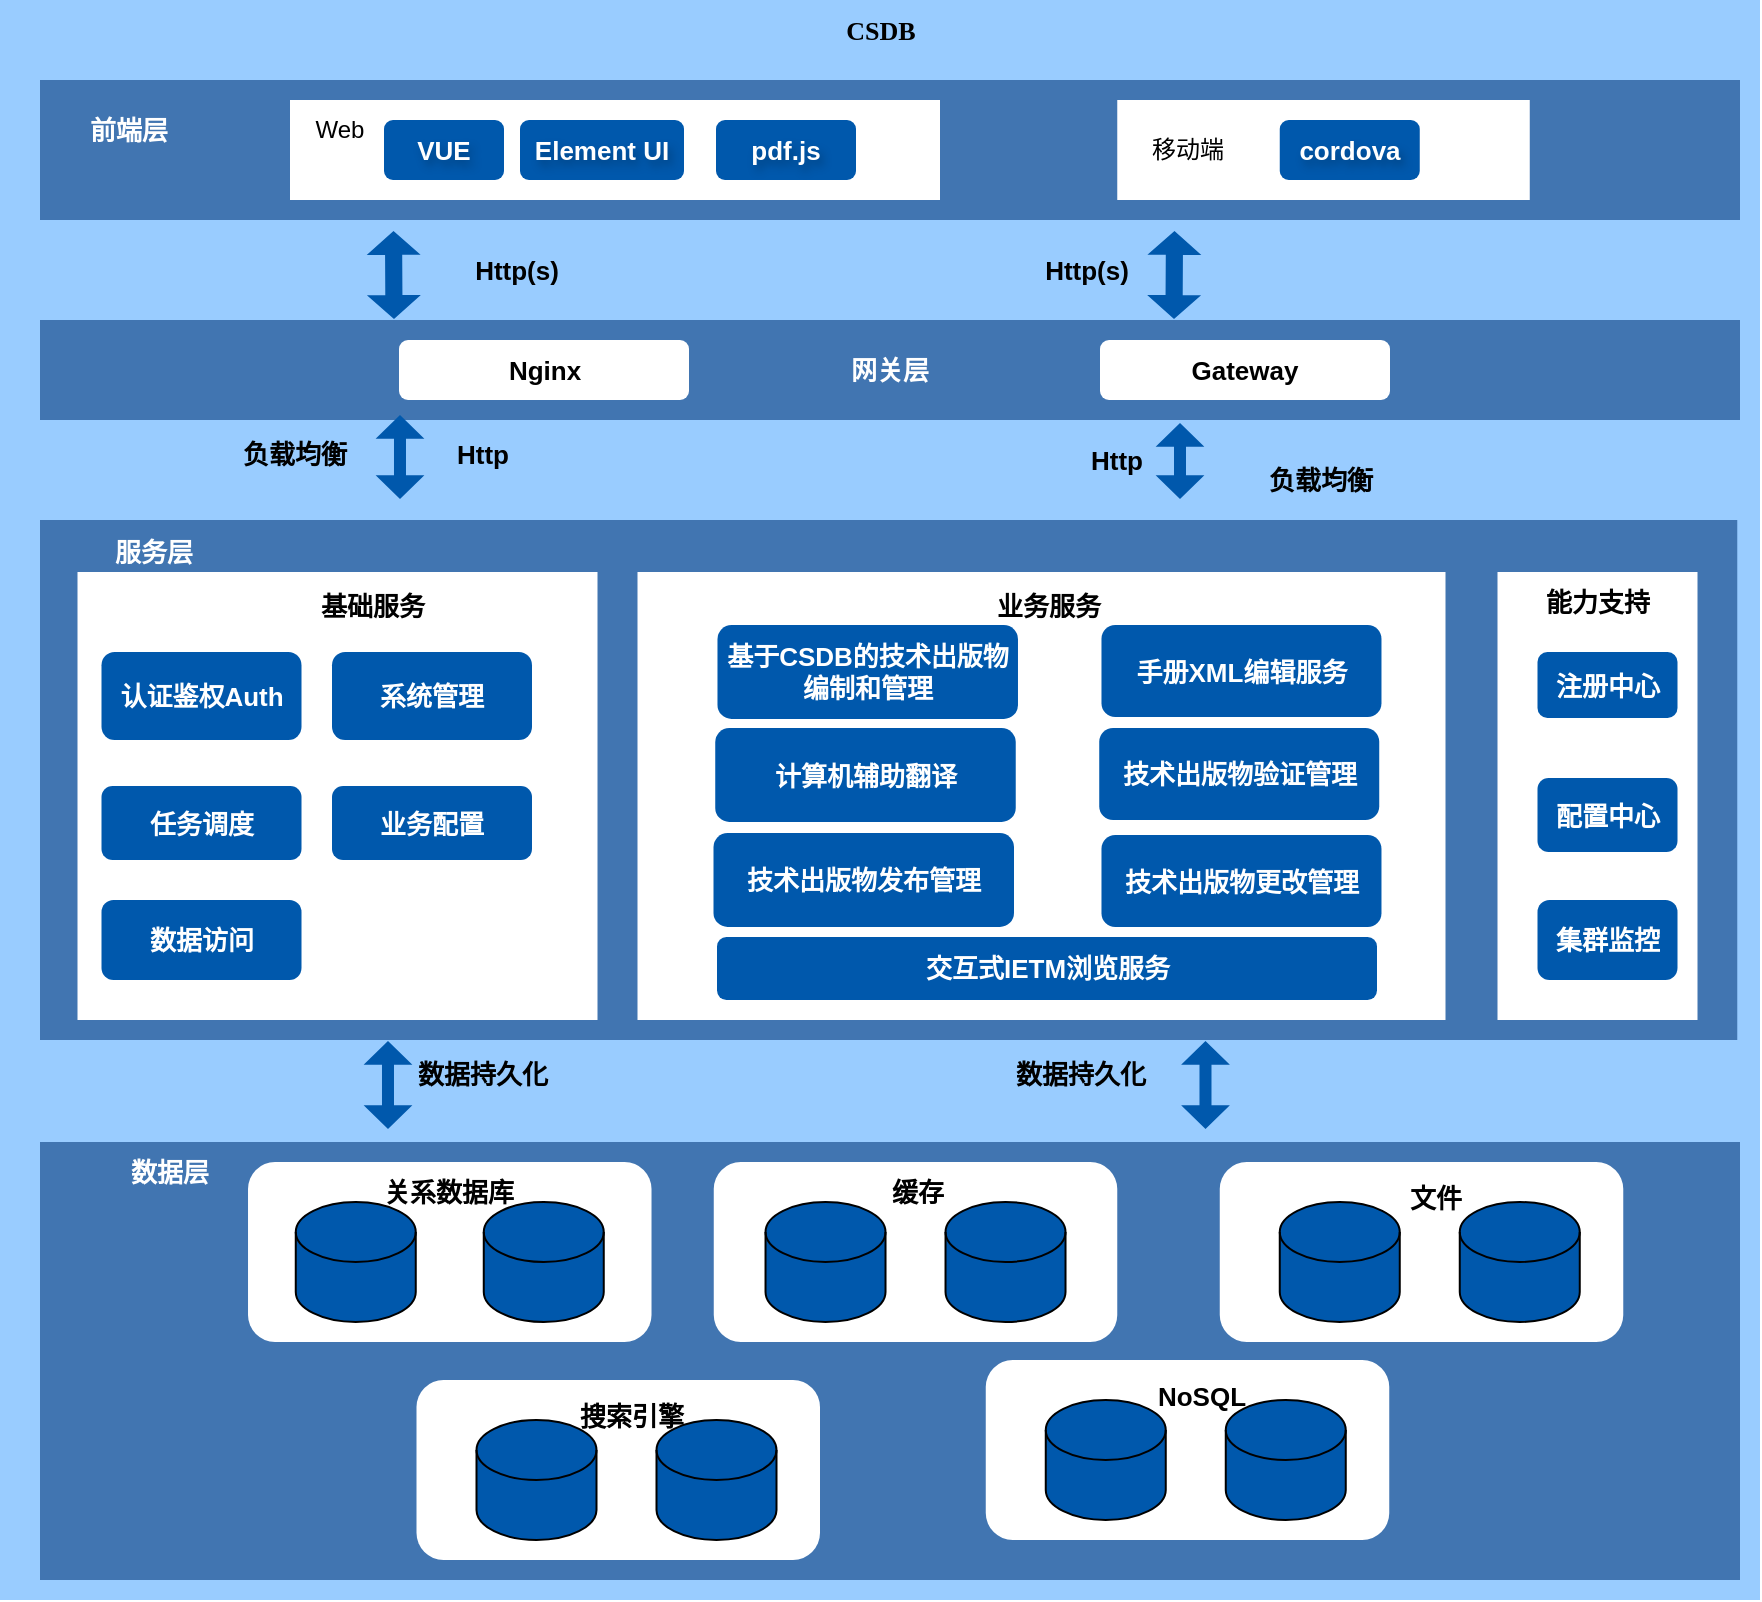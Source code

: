 <mxfile version="28.2.8">
  <diagram name="第 1 页" id="q92rqku9pE3a5vbVtCFD">
    <mxGraphModel dx="1737" dy="878" grid="1" gridSize="10" guides="1" tooltips="1" connect="1" arrows="1" fold="1" page="1" pageScale="1" pageWidth="827" pageHeight="1169" math="0" shadow="0">
      <root>
        <mxCell id="0" />
        <mxCell id="1" parent="0" />
        <mxCell id="Ivl998PBN1qMjH0AaX_G-1" value="" style="rounded=0;whiteSpace=wrap;html=1;fillColor=#99CCFF;strokeColor=none;" vertex="1" parent="1">
          <mxGeometry x="280" y="110" width="880" height="800" as="geometry" />
        </mxCell>
        <mxCell id="Ivl998PBN1qMjH0AaX_G-2" value="" style="rounded=0;whiteSpace=wrap;html=1;fillColor=#4175B1;strokeColor=none;" vertex="1" parent="1">
          <mxGeometry x="300" y="370" width="848.63" height="260" as="geometry" />
        </mxCell>
        <mxCell id="Ivl998PBN1qMjH0AaX_G-3" value="" style="rounded=0;whiteSpace=wrap;html=1;fillColor=#4175B1;strokeColor=none;" vertex="1" parent="1">
          <mxGeometry x="300" y="681" width="850" height="219" as="geometry" />
        </mxCell>
        <mxCell id="Ivl998PBN1qMjH0AaX_G-4" value="" style="rounded=1;whiteSpace=wrap;html=1;dashed=1;fontStyle=1;fontSize=13;fillColor=#FFFFFF;strokeColor=none;" vertex="1" parent="1">
          <mxGeometry x="404.01" y="691" width="201.75" height="90" as="geometry" />
        </mxCell>
        <mxCell id="Ivl998PBN1qMjH0AaX_G-5" value="" style="rounded=0;whiteSpace=wrap;html=1;fontStyle=1;fontSize=13;fillColor=#FFFFFF;strokeColor=none;" vertex="1" parent="1">
          <mxGeometry x="318.75" y="396" width="260" height="224" as="geometry" />
        </mxCell>
        <mxCell id="Ivl998PBN1qMjH0AaX_G-6" value="" style="rounded=0;whiteSpace=wrap;html=1;fontStyle=1;fontSize=13;fillColor=#FFFFFF;strokeColor=none;" vertex="1" parent="1">
          <mxGeometry x="1028.75" y="396" width="100" height="224" as="geometry" />
        </mxCell>
        <mxCell id="Ivl998PBN1qMjH0AaX_G-7" value="注册中心" style="rounded=1;whiteSpace=wrap;html=1;fontStyle=1;fontSize=13;strokeColor=none;fillColor=#0058AC;fontColor=#FFFFFF;" vertex="1" parent="1">
          <mxGeometry x="1048.75" y="436" width="70" height="33" as="geometry" />
        </mxCell>
        <mxCell id="Ivl998PBN1qMjH0AaX_G-8" value="配置中心" style="rounded=1;whiteSpace=wrap;html=1;fontStyle=1;fontSize=13;strokeColor=none;fillColor=#0058AC;fontColor=#FFFFFF;" vertex="1" parent="1">
          <mxGeometry x="1048.75" y="499" width="70" height="37" as="geometry" />
        </mxCell>
        <mxCell id="Ivl998PBN1qMjH0AaX_G-9" value="集群监控" style="rounded=1;whiteSpace=wrap;html=1;fontStyle=1;fontSize=13;strokeColor=none;fillColor=#0058AC;fontColor=#FFFFFF;" vertex="1" parent="1">
          <mxGeometry x="1048.75" y="560" width="70" height="40" as="geometry" />
        </mxCell>
        <mxCell id="Ivl998PBN1qMjH0AaX_G-10" value="数据层" style="text;html=1;align=center;verticalAlign=middle;whiteSpace=wrap;rounded=0;fontStyle=1;fontSize=13;strokeColor=none;fontColor=#FFFFFF;" vertex="1" parent="1">
          <mxGeometry x="334.63" y="681" width="60" height="30" as="geometry" />
        </mxCell>
        <mxCell id="Ivl998PBN1qMjH0AaX_G-11" value="" style="shape=cylinder3;whiteSpace=wrap;html=1;boundedLbl=1;backgroundOutline=1;size=15;fontStyle=1;fontSize=13;strokeColor=default;fillColor=#0058AC;" vertex="1" parent="1">
          <mxGeometry x="427.88" y="711" width="60" height="60" as="geometry" />
        </mxCell>
        <mxCell id="Ivl998PBN1qMjH0AaX_G-12" value="" style="shape=cylinder3;whiteSpace=wrap;html=1;boundedLbl=1;backgroundOutline=1;size=15;fontStyle=1;fontSize=13;strokeColor=default;fillColor=#0058AC;" vertex="1" parent="1">
          <mxGeometry x="521.88" y="711" width="60" height="60" as="geometry" />
        </mxCell>
        <mxCell id="Ivl998PBN1qMjH0AaX_G-13" value="基础服务" style="text;html=1;align=center;verticalAlign=middle;resizable=0;points=[];autosize=1;strokeColor=none;fillColor=none;fontStyle=1;fontSize=13;" vertex="1" parent="1">
          <mxGeometry x="425.75" y="398" width="80" height="30" as="geometry" />
        </mxCell>
        <mxCell id="Ivl998PBN1qMjH0AaX_G-14" value="认证鉴权Auth" style="rounded=1;whiteSpace=wrap;html=1;fontStyle=1;fontSize=13;strokeColor=none;fillColor=#0058AC;fontColor=#FFFFFF;" vertex="1" parent="1">
          <mxGeometry x="330.75" y="436" width="100" height="44" as="geometry" />
        </mxCell>
        <mxCell id="Ivl998PBN1qMjH0AaX_G-15" value="任务调度" style="rounded=1;whiteSpace=wrap;html=1;fontStyle=1;fontSize=13;strokeColor=none;fillColor=#0058AC;fontColor=#FFFFFF;" vertex="1" parent="1">
          <mxGeometry x="330.75" y="503" width="100" height="37" as="geometry" />
        </mxCell>
        <mxCell id="Ivl998PBN1qMjH0AaX_G-16" value="数据访问" style="rounded=1;whiteSpace=wrap;html=1;fontStyle=1;fontSize=13;strokeColor=none;fillColor=#0058AC;fontColor=#FFFFFF;" vertex="1" parent="1">
          <mxGeometry x="330.75" y="560" width="100" height="40" as="geometry" />
        </mxCell>
        <mxCell id="Ivl998PBN1qMjH0AaX_G-17" value="" style="rounded=0;whiteSpace=wrap;html=1;fontStyle=1;fontSize=13;fillColor=#FFFFFF;strokeColor=none;" vertex="1" parent="1">
          <mxGeometry x="598.75" y="396" width="404" height="224" as="geometry" />
        </mxCell>
        <mxCell id="Ivl998PBN1qMjH0AaX_G-18" value="业务服务" style="text;html=1;align=center;verticalAlign=middle;resizable=0;points=[];autosize=1;strokeColor=none;fillColor=none;fontStyle=1;fontSize=13;" vertex="1" parent="1">
          <mxGeometry x="763.75" y="398" width="80" height="30" as="geometry" />
        </mxCell>
        <mxCell id="Ivl998PBN1qMjH0AaX_G-19" value="基于CSDB的技术出版物编制和管理" style="rounded=1;whiteSpace=wrap;html=1;fontStyle=1;fontSize=13;strokeColor=none;fillColor=#0058AC;fontColor=#FFFFFF;" vertex="1" parent="1">
          <mxGeometry x="638.74" y="422.5" width="150.25" height="47" as="geometry" />
        </mxCell>
        <mxCell id="Ivl998PBN1qMjH0AaX_G-22" value="手册XML编辑服务" style="rounded=1;whiteSpace=wrap;html=1;fontStyle=1;fontSize=13;strokeColor=none;fillColor=#0058AC;fontColor=#FFFFFF;" vertex="1" parent="1">
          <mxGeometry x="830.74" y="422.5" width="140" height="46" as="geometry" />
        </mxCell>
        <mxCell id="Ivl998PBN1qMjH0AaX_G-25" value="系统管理" style="rounded=1;whiteSpace=wrap;html=1;fontStyle=1;fontSize=13;strokeColor=none;fillColor=#0058AC;fontColor=#FFFFFF;" vertex="1" parent="1">
          <mxGeometry x="446" y="436" width="100" height="44" as="geometry" />
        </mxCell>
        <mxCell id="Ivl998PBN1qMjH0AaX_G-26" value="业务配置" style="rounded=1;whiteSpace=wrap;html=1;fontStyle=1;fontSize=13;strokeColor=none;fillColor=#0058AC;fontColor=#FFFFFF;" vertex="1" parent="1">
          <mxGeometry x="446" y="503" width="100" height="37" as="geometry" />
        </mxCell>
        <mxCell id="Ivl998PBN1qMjH0AaX_G-30" value="能力支持" style="text;html=1;align=center;verticalAlign=middle;whiteSpace=wrap;rounded=0;fontStyle=1;fontSize=13;strokeColor=none;" vertex="1" parent="1">
          <mxGeometry x="1048.75" y="396" width="60" height="30" as="geometry" />
        </mxCell>
        <mxCell id="Ivl998PBN1qMjH0AaX_G-31" value="&lt;font color=&quot;#ffffff&quot;&gt;网关层&lt;/font&gt;" style="rounded=0;whiteSpace=wrap;html=1;fontStyle=1;fontSize=13;fillColor=#4175B1;strokeColor=none;" vertex="1" parent="1">
          <mxGeometry x="300" y="270" width="850" height="50" as="geometry" />
        </mxCell>
        <mxCell id="Ivl998PBN1qMjH0AaX_G-32" value="" style="rounded=0;whiteSpace=wrap;html=1;fillColor=#4175B1;fontStyle=1;fontSize=13;strokeColor=none;" vertex="1" parent="1">
          <mxGeometry x="300" y="150" width="850" height="70" as="geometry" />
        </mxCell>
        <mxCell id="Ivl998PBN1qMjH0AaX_G-33" value="前端层" style="text;html=1;align=center;verticalAlign=middle;resizable=0;points=[];autosize=1;strokeColor=none;fillColor=none;fontColor=#FFFFFF;fontStyle=1;fontSize=13;" vertex="1" parent="1">
          <mxGeometry x="313.75" y="160" width="60" height="30" as="geometry" />
        </mxCell>
        <mxCell id="Ivl998PBN1qMjH0AaX_G-34" value="" style="rounded=0;whiteSpace=wrap;html=1;fillColor=#FFFFFF;fontStyle=1;fontSize=13;strokeColor=none;" vertex="1" parent="1">
          <mxGeometry x="425" y="160" width="325" height="50" as="geometry" />
        </mxCell>
        <mxCell id="Ivl998PBN1qMjH0AaX_G-37" value="VUE" style="rounded=1;whiteSpace=wrap;html=1;fontStyle=1;fontSize=13;strokeColor=none;fillColor=#0058AC;textShadow=1;fontColor=#FFFFFF;" vertex="1" parent="1">
          <mxGeometry x="472" y="170" width="60" height="30" as="geometry" />
        </mxCell>
        <mxCell id="Ivl998PBN1qMjH0AaX_G-38" value="Element UI" style="rounded=1;whiteSpace=wrap;html=1;fontStyle=1;fontSize=13;strokeColor=none;fillColor=#0058AC;textShadow=1;fontColor=#FFFFFF;" vertex="1" parent="1">
          <mxGeometry x="540" y="170" width="82" height="30" as="geometry" />
        </mxCell>
        <mxCell id="Ivl998PBN1qMjH0AaX_G-39" value="pdf.js" style="rounded=1;whiteSpace=wrap;html=1;fontStyle=1;fontSize=13;strokeColor=none;fillColor=#0058AC;textShadow=1;fontColor=#FFFFFF;" vertex="1" parent="1">
          <mxGeometry x="638" y="170" width="70" height="30" as="geometry" />
        </mxCell>
        <mxCell id="Ivl998PBN1qMjH0AaX_G-40" value="" style="shape=flexArrow;endArrow=classic;startArrow=classic;html=1;rounded=0;width=8.571;startSize=3.64;endSize=3.64;endWidth=17.388;startWidth=17.388;fontStyle=1;fontSize=13;strokeColor=none;fillColor=#0058AC;" edge="1" parent="1">
          <mxGeometry width="100" height="100" relative="1" as="geometry">
            <mxPoint x="477" y="270" as="sourcePoint" />
            <mxPoint x="476.75" y="225" as="targetPoint" />
          </mxGeometry>
        </mxCell>
        <mxCell id="Ivl998PBN1qMjH0AaX_G-41" value="" style="shape=flexArrow;endArrow=classic;startArrow=classic;html=1;rounded=0;width=8.571;startSize=3.64;endSize=3.64;endWidth=17.388;startWidth=17.388;fontStyle=1;fontSize=13;strokeColor=none;fillColor=#0058AC;" edge="1" parent="1">
          <mxGeometry width="100" height="100" relative="1" as="geometry">
            <mxPoint x="867" y="270" as="sourcePoint" />
            <mxPoint x="867.25" y="225" as="targetPoint" />
          </mxGeometry>
        </mxCell>
        <mxCell id="Ivl998PBN1qMjH0AaX_G-42" value="Http(s)" style="text;html=1;align=center;verticalAlign=middle;resizable=0;points=[];autosize=1;strokeColor=none;fillColor=none;fontStyle=1;fontSize=13;" vertex="1" parent="1">
          <mxGeometry x="508.25" y="230" width="60" height="30" as="geometry" />
        </mxCell>
        <mxCell id="Ivl998PBN1qMjH0AaX_G-43" value="Http(s)" style="text;html=1;align=center;verticalAlign=middle;resizable=0;points=[];autosize=1;strokeColor=none;fillColor=none;fontStyle=1;fontSize=13;" vertex="1" parent="1">
          <mxGeometry x="793.25" y="230" width="60" height="30" as="geometry" />
        </mxCell>
        <mxCell id="Ivl998PBN1qMjH0AaX_G-44" value="" style="shape=flexArrow;endArrow=classic;startArrow=classic;html=1;rounded=0;width=6;startSize=3.64;endSize=3.64;endWidth=17.388;startWidth=17.388;entryX=0.197;entryY=0.995;entryDx=0;entryDy=0;entryPerimeter=0;fontStyle=1;fontSize=13;strokeColor=none;fillColor=#0058AC;" edge="1" parent="1">
          <mxGeometry width="100" height="100" relative="1" as="geometry">
            <mxPoint x="480" y="360" as="sourcePoint" />
            <mxPoint x="479.996" y="317.0" as="targetPoint" />
          </mxGeometry>
        </mxCell>
        <mxCell id="Ivl998PBN1qMjH0AaX_G-45" value="" style="shape=flexArrow;endArrow=classic;startArrow=classic;html=1;rounded=0;width=6;startSize=3.64;endSize=3.64;endWidth=17.388;startWidth=17.388;entryX=0.217;entryY=1.055;entryDx=0;entryDy=0;entryPerimeter=0;fontStyle=1;fontSize=13;strokeColor=none;fillColor=#0058AC;" edge="1" parent="1">
          <mxGeometry width="100" height="100" relative="1" as="geometry">
            <mxPoint x="870" y="360" as="sourcePoint" />
            <mxPoint x="870" y="321" as="targetPoint" />
          </mxGeometry>
        </mxCell>
        <mxCell id="Ivl998PBN1qMjH0AaX_G-46" value="Http" style="text;html=1;align=center;verticalAlign=middle;resizable=0;points=[];autosize=1;strokeColor=none;fillColor=none;fontStyle=1;fontSize=13;" vertex="1" parent="1">
          <mxGeometry x="496" y="322" width="50" height="30" as="geometry" />
        </mxCell>
        <mxCell id="Ivl998PBN1qMjH0AaX_G-47" value="Http" style="text;html=1;align=center;verticalAlign=middle;resizable=0;points=[];autosize=1;strokeColor=none;fillColor=none;fontStyle=1;fontSize=13;" vertex="1" parent="1">
          <mxGeometry x="812.76" y="325" width="50" height="30" as="geometry" />
        </mxCell>
        <mxCell id="Ivl998PBN1qMjH0AaX_G-48" value="负载均衡" style="text;html=1;align=center;verticalAlign=middle;resizable=0;points=[];autosize=1;strokeColor=none;fillColor=none;fontStyle=1;fontSize=13;" vertex="1" parent="1">
          <mxGeometry x="387.25" y="322" width="80" height="30" as="geometry" />
        </mxCell>
        <mxCell id="Ivl998PBN1qMjH0AaX_G-49" value="" style="rounded=1;whiteSpace=wrap;html=1;dashed=1;fontStyle=1;fontSize=13;fillColor=#FFFFFF;strokeColor=none;" vertex="1" parent="1">
          <mxGeometry x="636.88" y="691" width="201.75" height="90" as="geometry" />
        </mxCell>
        <mxCell id="Ivl998PBN1qMjH0AaX_G-50" value="负载均衡" style="text;html=1;align=center;verticalAlign=middle;resizable=0;points=[];autosize=1;strokeColor=none;fillColor=none;fontStyle=1;fontSize=13;" vertex="1" parent="1">
          <mxGeometry x="900" y="335" width="80" height="30" as="geometry" />
        </mxCell>
        <mxCell id="Ivl998PBN1qMjH0AaX_G-51" value="CSDB" style="text;html=1;align=center;verticalAlign=middle;resizable=0;points=[];autosize=1;strokeColor=none;fillColor=none;fontStyle=1;fontFamily=Garamond;fontSize=13;" vertex="1" parent="1">
          <mxGeometry x="690" y="110" width="60" height="30" as="geometry" />
        </mxCell>
        <mxCell id="Ivl998PBN1qMjH0AaX_G-52" value="关系数据库" style="text;html=1;align=center;verticalAlign=middle;whiteSpace=wrap;rounded=0;fontStyle=1;fontSize=13;strokeColor=none;fontColor=#000000;" vertex="1" parent="1">
          <mxGeometry x="467.25" y="691" width="75.12" height="30" as="geometry" />
        </mxCell>
        <mxCell id="Ivl998PBN1qMjH0AaX_G-53" value="" style="shape=cylinder3;whiteSpace=wrap;html=1;boundedLbl=1;backgroundOutline=1;size=15;fontStyle=1;fontSize=13;strokeColor=default;fillColor=#0058AC;" vertex="1" parent="1">
          <mxGeometry x="662.76" y="711" width="60" height="60" as="geometry" />
        </mxCell>
        <mxCell id="Ivl998PBN1qMjH0AaX_G-54" value="" style="shape=cylinder3;whiteSpace=wrap;html=1;boundedLbl=1;backgroundOutline=1;size=15;fontStyle=1;fontSize=13;strokeColor=default;fillColor=#0058AC;" vertex="1" parent="1">
          <mxGeometry x="752.76" y="711" width="60" height="60" as="geometry" />
        </mxCell>
        <mxCell id="Ivl998PBN1qMjH0AaX_G-55" value="缓存" style="text;html=1;align=center;verticalAlign=middle;whiteSpace=wrap;rounded=0;fontStyle=1;fontSize=13;strokeColor=none;fontColor=#000000;" vertex="1" parent="1">
          <mxGeometry x="708.63" y="691" width="60" height="30" as="geometry" />
        </mxCell>
        <mxCell id="Ivl998PBN1qMjH0AaX_G-56" value="" style="rounded=1;whiteSpace=wrap;html=1;dashed=1;fontStyle=1;fontSize=13;fillColor=#FFFFFF;strokeColor=none;" vertex="1" parent="1">
          <mxGeometry x="889.88" y="691" width="201.75" height="90" as="geometry" />
        </mxCell>
        <mxCell id="Ivl998PBN1qMjH0AaX_G-57" value="文件" style="text;html=1;align=center;verticalAlign=middle;whiteSpace=wrap;rounded=0;fontStyle=1;fontSize=13;strokeColor=none;fontColor=#000000;" vertex="1" parent="1">
          <mxGeometry x="967.63" y="694" width="60" height="30" as="geometry" />
        </mxCell>
        <mxCell id="Ivl998PBN1qMjH0AaX_G-58" value="" style="shape=cylinder3;whiteSpace=wrap;html=1;boundedLbl=1;backgroundOutline=1;size=15;fontStyle=1;fontSize=13;strokeColor=default;fillColor=#0058AC;" vertex="1" parent="1">
          <mxGeometry x="919.88" y="711" width="60" height="60" as="geometry" />
        </mxCell>
        <mxCell id="Ivl998PBN1qMjH0AaX_G-59" value="" style="shape=cylinder3;whiteSpace=wrap;html=1;boundedLbl=1;backgroundOutline=1;size=15;fontStyle=1;fontSize=13;strokeColor=default;fillColor=#0058AC;" vertex="1" parent="1">
          <mxGeometry x="1009.88" y="711" width="60" height="60" as="geometry" />
        </mxCell>
        <mxCell id="Ivl998PBN1qMjH0AaX_G-60" value="" style="shape=flexArrow;endArrow=classic;startArrow=classic;html=1;rounded=0;width=6;startSize=3.64;endSize=3.64;endWidth=17.388;startWidth=17.388;entryX=0.197;entryY=0.995;entryDx=0;entryDy=0;entryPerimeter=0;fontStyle=1;fontSize=13;strokeColor=none;fillColor=#0058AC;" edge="1" parent="1">
          <mxGeometry width="100" height="100" relative="1" as="geometry">
            <mxPoint x="474" y="675" as="sourcePoint" />
            <mxPoint x="473.996" y="630" as="targetPoint" />
          </mxGeometry>
        </mxCell>
        <mxCell id="Ivl998PBN1qMjH0AaX_G-61" value="" style="shape=flexArrow;endArrow=classic;startArrow=classic;html=1;rounded=0;width=6;startSize=3.64;endSize=3.64;endWidth=17.388;startWidth=17.388;entryX=0.197;entryY=0.995;entryDx=0;entryDy=0;entryPerimeter=0;fontStyle=1;fontSize=13;strokeColor=none;fillColor=#0058AC;" edge="1" parent="1">
          <mxGeometry width="100" height="100" relative="1" as="geometry">
            <mxPoint x="882.75" y="675" as="sourcePoint" />
            <mxPoint x="882.746" y="630" as="targetPoint" />
          </mxGeometry>
        </mxCell>
        <mxCell id="Ivl998PBN1qMjH0AaX_G-62" value="数据持久化" style="text;html=1;align=center;verticalAlign=middle;resizable=0;points=[];autosize=1;strokeColor=none;fillColor=none;fontStyle=1;fontSize=13;" vertex="1" parent="1">
          <mxGeometry x="476" y="632" width="90" height="30" as="geometry" />
        </mxCell>
        <mxCell id="Ivl998PBN1qMjH0AaX_G-63" value="数据持久化" style="text;html=1;align=center;verticalAlign=middle;resizable=0;points=[];autosize=1;strokeColor=none;fillColor=none;fontStyle=1;fontSize=13;" vertex="1" parent="1">
          <mxGeometry x="775" y="632" width="90" height="30" as="geometry" />
        </mxCell>
        <mxCell id="Ivl998PBN1qMjH0AaX_G-64" value="Nginx" style="rounded=1;whiteSpace=wrap;html=1;fontStyle=1;fontSize=13;strokeColor=none;" vertex="1" parent="1">
          <mxGeometry x="479.5" y="280" width="145" height="30" as="geometry" />
        </mxCell>
        <mxCell id="Ivl998PBN1qMjH0AaX_G-65" value="Gateway" style="rounded=1;whiteSpace=wrap;html=1;fontStyle=1;fontSize=13;strokeColor=none;" vertex="1" parent="1">
          <mxGeometry x="830" y="280" width="145" height="30" as="geometry" />
        </mxCell>
        <mxCell id="Ivl998PBN1qMjH0AaX_G-66" value="服务层" style="text;html=1;align=center;verticalAlign=middle;whiteSpace=wrap;rounded=0;fontStyle=1;fontSize=13;strokeColor=none;fontColor=#FFFFFF;" vertex="1" parent="1">
          <mxGeometry x="327.25" y="371" width="60" height="30" as="geometry" />
        </mxCell>
        <mxCell id="Ivl998PBN1qMjH0AaX_G-67" style="edgeStyle=orthogonalEdgeStyle;rounded=0;orthogonalLoop=1;jettySize=auto;html=1;exitX=0.5;exitY=1;exitDx=0;exitDy=0;" edge="1" parent="1">
          <mxGeometry relative="1" as="geometry">
            <mxPoint x="669.75" y="493" as="sourcePoint" />
            <mxPoint x="669.75" y="493" as="targetPoint" />
          </mxGeometry>
        </mxCell>
        <mxCell id="Ivl998PBN1qMjH0AaX_G-74" value="Web" style="text;html=1;whiteSpace=wrap;strokeColor=none;fillColor=none;align=center;verticalAlign=middle;rounded=0;" vertex="1" parent="1">
          <mxGeometry x="419.5" y="160" width="60" height="30" as="geometry" />
        </mxCell>
        <mxCell id="Ivl998PBN1qMjH0AaX_G-75" value="" style="rounded=0;whiteSpace=wrap;html=1;fillColor=#FFFFFF;fontStyle=1;fontSize=13;strokeColor=none;" vertex="1" parent="1">
          <mxGeometry x="838.63" y="160" width="206.25" height="50" as="geometry" />
        </mxCell>
        <mxCell id="Ivl998PBN1qMjH0AaX_G-76" value="移动端" style="text;html=1;whiteSpace=wrap;strokeColor=none;fillColor=none;align=center;verticalAlign=middle;rounded=0;" vertex="1" parent="1">
          <mxGeometry x="843.75" y="170" width="60" height="30" as="geometry" />
        </mxCell>
        <mxCell id="Ivl998PBN1qMjH0AaX_G-77" value="cordova" style="rounded=1;whiteSpace=wrap;html=1;fontStyle=1;fontSize=13;strokeColor=none;fillColor=#0058AC;textShadow=1;fontColor=#FFFFFF;" vertex="1" parent="1">
          <mxGeometry x="919.88" y="170" width="70" height="30" as="geometry" />
        </mxCell>
        <mxCell id="Ivl998PBN1qMjH0AaX_G-79" value="计算机辅助翻译" style="rounded=1;whiteSpace=wrap;html=1;fontStyle=1;fontSize=13;strokeColor=none;fillColor=#0058AC;fontColor=#FFFFFF;" vertex="1" parent="1">
          <mxGeometry x="637.62" y="474" width="150.25" height="47" as="geometry" />
        </mxCell>
        <mxCell id="Ivl998PBN1qMjH0AaX_G-80" value="技术出版物验证管理" style="rounded=1;whiteSpace=wrap;html=1;fontStyle=1;fontSize=13;strokeColor=none;fillColor=#0058AC;fontColor=#FFFFFF;" vertex="1" parent="1">
          <mxGeometry x="829.62" y="474" width="140" height="46" as="geometry" />
        </mxCell>
        <mxCell id="Ivl998PBN1qMjH0AaX_G-81" value="技术出版物发布管理" style="rounded=1;whiteSpace=wrap;html=1;fontStyle=1;fontSize=13;strokeColor=none;fillColor=#0058AC;fontColor=#FFFFFF;" vertex="1" parent="1">
          <mxGeometry x="636.75" y="526.5" width="150.25" height="47" as="geometry" />
        </mxCell>
        <mxCell id="Ivl998PBN1qMjH0AaX_G-82" value="技术出版物更改管理" style="rounded=1;whiteSpace=wrap;html=1;fontStyle=1;fontSize=13;strokeColor=none;fillColor=#0058AC;fontColor=#FFFFFF;" vertex="1" parent="1">
          <mxGeometry x="830.74" y="527.5" width="140" height="46" as="geometry" />
        </mxCell>
        <mxCell id="Ivl998PBN1qMjH0AaX_G-83" value="交互式IETM浏览服务" style="rounded=1;whiteSpace=wrap;html=1;fontStyle=1;fontSize=13;strokeColor=none;fillColor=#0058AC;fontColor=#FFFFFF;" vertex="1" parent="1">
          <mxGeometry x="638.5" y="578.5" width="330" height="31.5" as="geometry" />
        </mxCell>
        <mxCell id="Ivl998PBN1qMjH0AaX_G-84" value="" style="rounded=1;whiteSpace=wrap;html=1;dashed=1;fontStyle=1;fontSize=13;fillColor=#FFFFFF;strokeColor=none;" vertex="1" parent="1">
          <mxGeometry x="488.25" y="800" width="201.75" height="90" as="geometry" />
        </mxCell>
        <mxCell id="Ivl998PBN1qMjH0AaX_G-85" value="搜索引擎" style="text;html=1;align=center;verticalAlign=middle;whiteSpace=wrap;rounded=0;fontStyle=1;fontSize=13;strokeColor=none;fontColor=#000000;" vertex="1" parent="1">
          <mxGeometry x="566" y="803" width="60" height="30" as="geometry" />
        </mxCell>
        <mxCell id="Ivl998PBN1qMjH0AaX_G-86" value="" style="shape=cylinder3;whiteSpace=wrap;html=1;boundedLbl=1;backgroundOutline=1;size=15;fontStyle=1;fontSize=13;strokeColor=default;fillColor=#0058AC;" vertex="1" parent="1">
          <mxGeometry x="518.25" y="820" width="60" height="60" as="geometry" />
        </mxCell>
        <mxCell id="Ivl998PBN1qMjH0AaX_G-87" value="" style="shape=cylinder3;whiteSpace=wrap;html=1;boundedLbl=1;backgroundOutline=1;size=15;fontStyle=1;fontSize=13;strokeColor=default;fillColor=#0058AC;" vertex="1" parent="1">
          <mxGeometry x="608.25" y="820" width="60" height="60" as="geometry" />
        </mxCell>
        <mxCell id="Ivl998PBN1qMjH0AaX_G-88" value="" style="rounded=1;whiteSpace=wrap;html=1;dashed=1;fontStyle=1;fontSize=13;fillColor=#FFFFFF;strokeColor=none;" vertex="1" parent="1">
          <mxGeometry x="772.88" y="790" width="201.75" height="90" as="geometry" />
        </mxCell>
        <mxCell id="Ivl998PBN1qMjH0AaX_G-89" value="NoSQL" style="text;html=1;align=center;verticalAlign=middle;whiteSpace=wrap;rounded=0;fontStyle=1;fontSize=13;strokeColor=none;fontColor=#000000;" vertex="1" parent="1">
          <mxGeometry x="850.63" y="793" width="60" height="30" as="geometry" />
        </mxCell>
        <mxCell id="Ivl998PBN1qMjH0AaX_G-90" value="" style="shape=cylinder3;whiteSpace=wrap;html=1;boundedLbl=1;backgroundOutline=1;size=15;fontStyle=1;fontSize=13;strokeColor=default;fillColor=#0058AC;" vertex="1" parent="1">
          <mxGeometry x="802.88" y="810" width="60" height="60" as="geometry" />
        </mxCell>
        <mxCell id="Ivl998PBN1qMjH0AaX_G-91" value="" style="shape=cylinder3;whiteSpace=wrap;html=1;boundedLbl=1;backgroundOutline=1;size=15;fontStyle=1;fontSize=13;strokeColor=default;fillColor=#0058AC;" vertex="1" parent="1">
          <mxGeometry x="892.88" y="810" width="60" height="60" as="geometry" />
        </mxCell>
      </root>
    </mxGraphModel>
  </diagram>
</mxfile>
